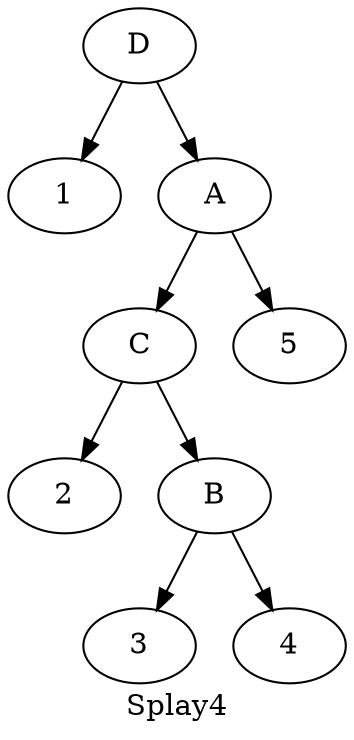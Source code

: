 digraph G {
  graph[ dpi=300 label=Splay4]
  D -> 1
  D -> A
  A -> C
  C -> 2
  C -> B
  B -> 3
  B -> 4
  A -> 5
}
